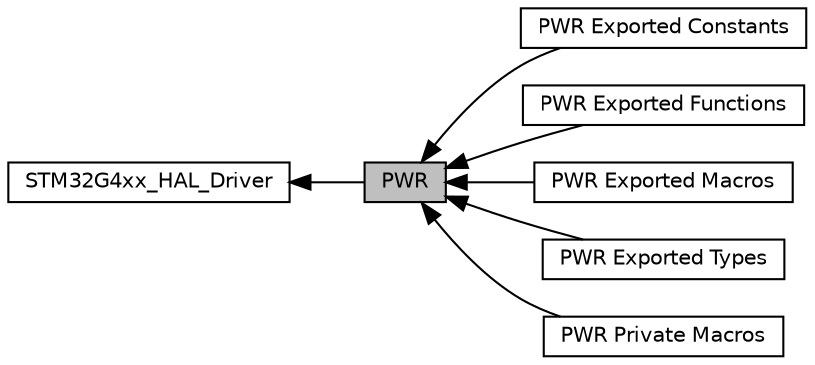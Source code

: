 digraph "PWR"
{
  edge [fontname="Helvetica",fontsize="10",labelfontname="Helvetica",labelfontsize="10"];
  node [fontname="Helvetica",fontsize="10",shape=box];
  rankdir=LR;
  Node1 [label="PWR",height=0.2,width=0.4,color="black", fillcolor="grey75", style="filled", fontcolor="black",tooltip="PWR HAL module driver."];
  Node4 [label="PWR Exported Constants",height=0.2,width=0.4,color="black", fillcolor="white", style="filled",URL="$group__PWR__Exported__Constants.html",tooltip=" "];
  Node7 [label="PWR Exported Functions",height=0.2,width=0.4,color="black", fillcolor="white", style="filled",URL="$group__PWR__Exported__Functions.html",tooltip=" "];
  Node5 [label="PWR Exported Macros",height=0.2,width=0.4,color="black", fillcolor="white", style="filled",URL="$group__PWR__Exported__Macros.html",tooltip=" "];
  Node3 [label="PWR Exported Types",height=0.2,width=0.4,color="black", fillcolor="white", style="filled",URL="$group__PWR__Exported__Types.html",tooltip=" "];
  Node6 [label="PWR Private Macros",height=0.2,width=0.4,color="black", fillcolor="white", style="filled",URL="$group__PWR__Private__Macros.html",tooltip=" "];
  Node2 [label="STM32G4xx_HAL_Driver",height=0.2,width=0.4,color="black", fillcolor="white", style="filled",URL="$group__STM32G4xx__HAL__Driver.html",tooltip=" "];
  Node2->Node1 [shape=plaintext, dir="back", style="solid"];
  Node1->Node3 [shape=plaintext, dir="back", style="solid"];
  Node1->Node4 [shape=plaintext, dir="back", style="solid"];
  Node1->Node5 [shape=plaintext, dir="back", style="solid"];
  Node1->Node6 [shape=plaintext, dir="back", style="solid"];
  Node1->Node7 [shape=plaintext, dir="back", style="solid"];
}
